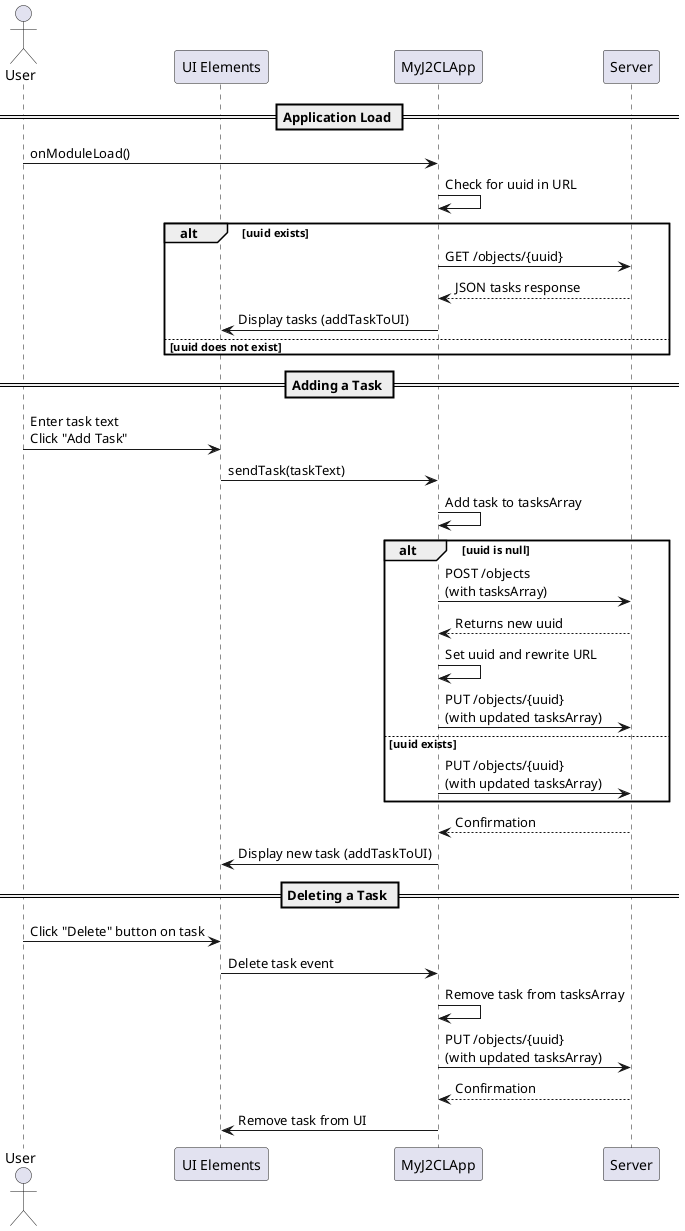 @startuml
actor User
participant "UI Elements" as UI
participant MyJ2CLApp
participant Server

== Application Load ==
User -> MyJ2CLApp : onModuleLoad()
MyJ2CLApp -> MyJ2CLApp : Check for uuid in URL
alt uuid exists
    MyJ2CLApp -> Server : GET /objects/{uuid}
    Server --> MyJ2CLApp : JSON tasks response
    MyJ2CLApp -> UI : Display tasks (addTaskToUI)
else uuid does not exist
    note right: No tasks are fetched because\nno uuid is provided.
end

== Adding a Task ==
User -> UI : Enter task text\nClick "Add Task"
UI -> MyJ2CLApp : sendTask(taskText)
MyJ2CLApp -> MyJ2CLApp : Add task to tasksArray
alt uuid is null
    MyJ2CLApp -> Server : POST /objects\n(with tasksArray)
    Server --> MyJ2CLApp : Returns new uuid
    MyJ2CLApp -> MyJ2CLApp : Set uuid and rewrite URL
    MyJ2CLApp -> Server : PUT /objects/{uuid}\n(with updated tasksArray)
else uuid exists
    MyJ2CLApp -> Server : PUT /objects/{uuid}\n(with updated tasksArray)
end
Server --> MyJ2CLApp : Confirmation
MyJ2CLApp -> UI : Display new task (addTaskToUI)

== Deleting a Task ==
User -> UI : Click "Delete" button on task
UI -> MyJ2CLApp : Delete task event
MyJ2CLApp -> MyJ2CLApp : Remove task from tasksArray
MyJ2CLApp -> Server : PUT /objects/{uuid}\n(with updated tasksArray)
Server --> MyJ2CLApp : Confirmation
MyJ2CLApp -> UI : Remove task from UI
@enduml
